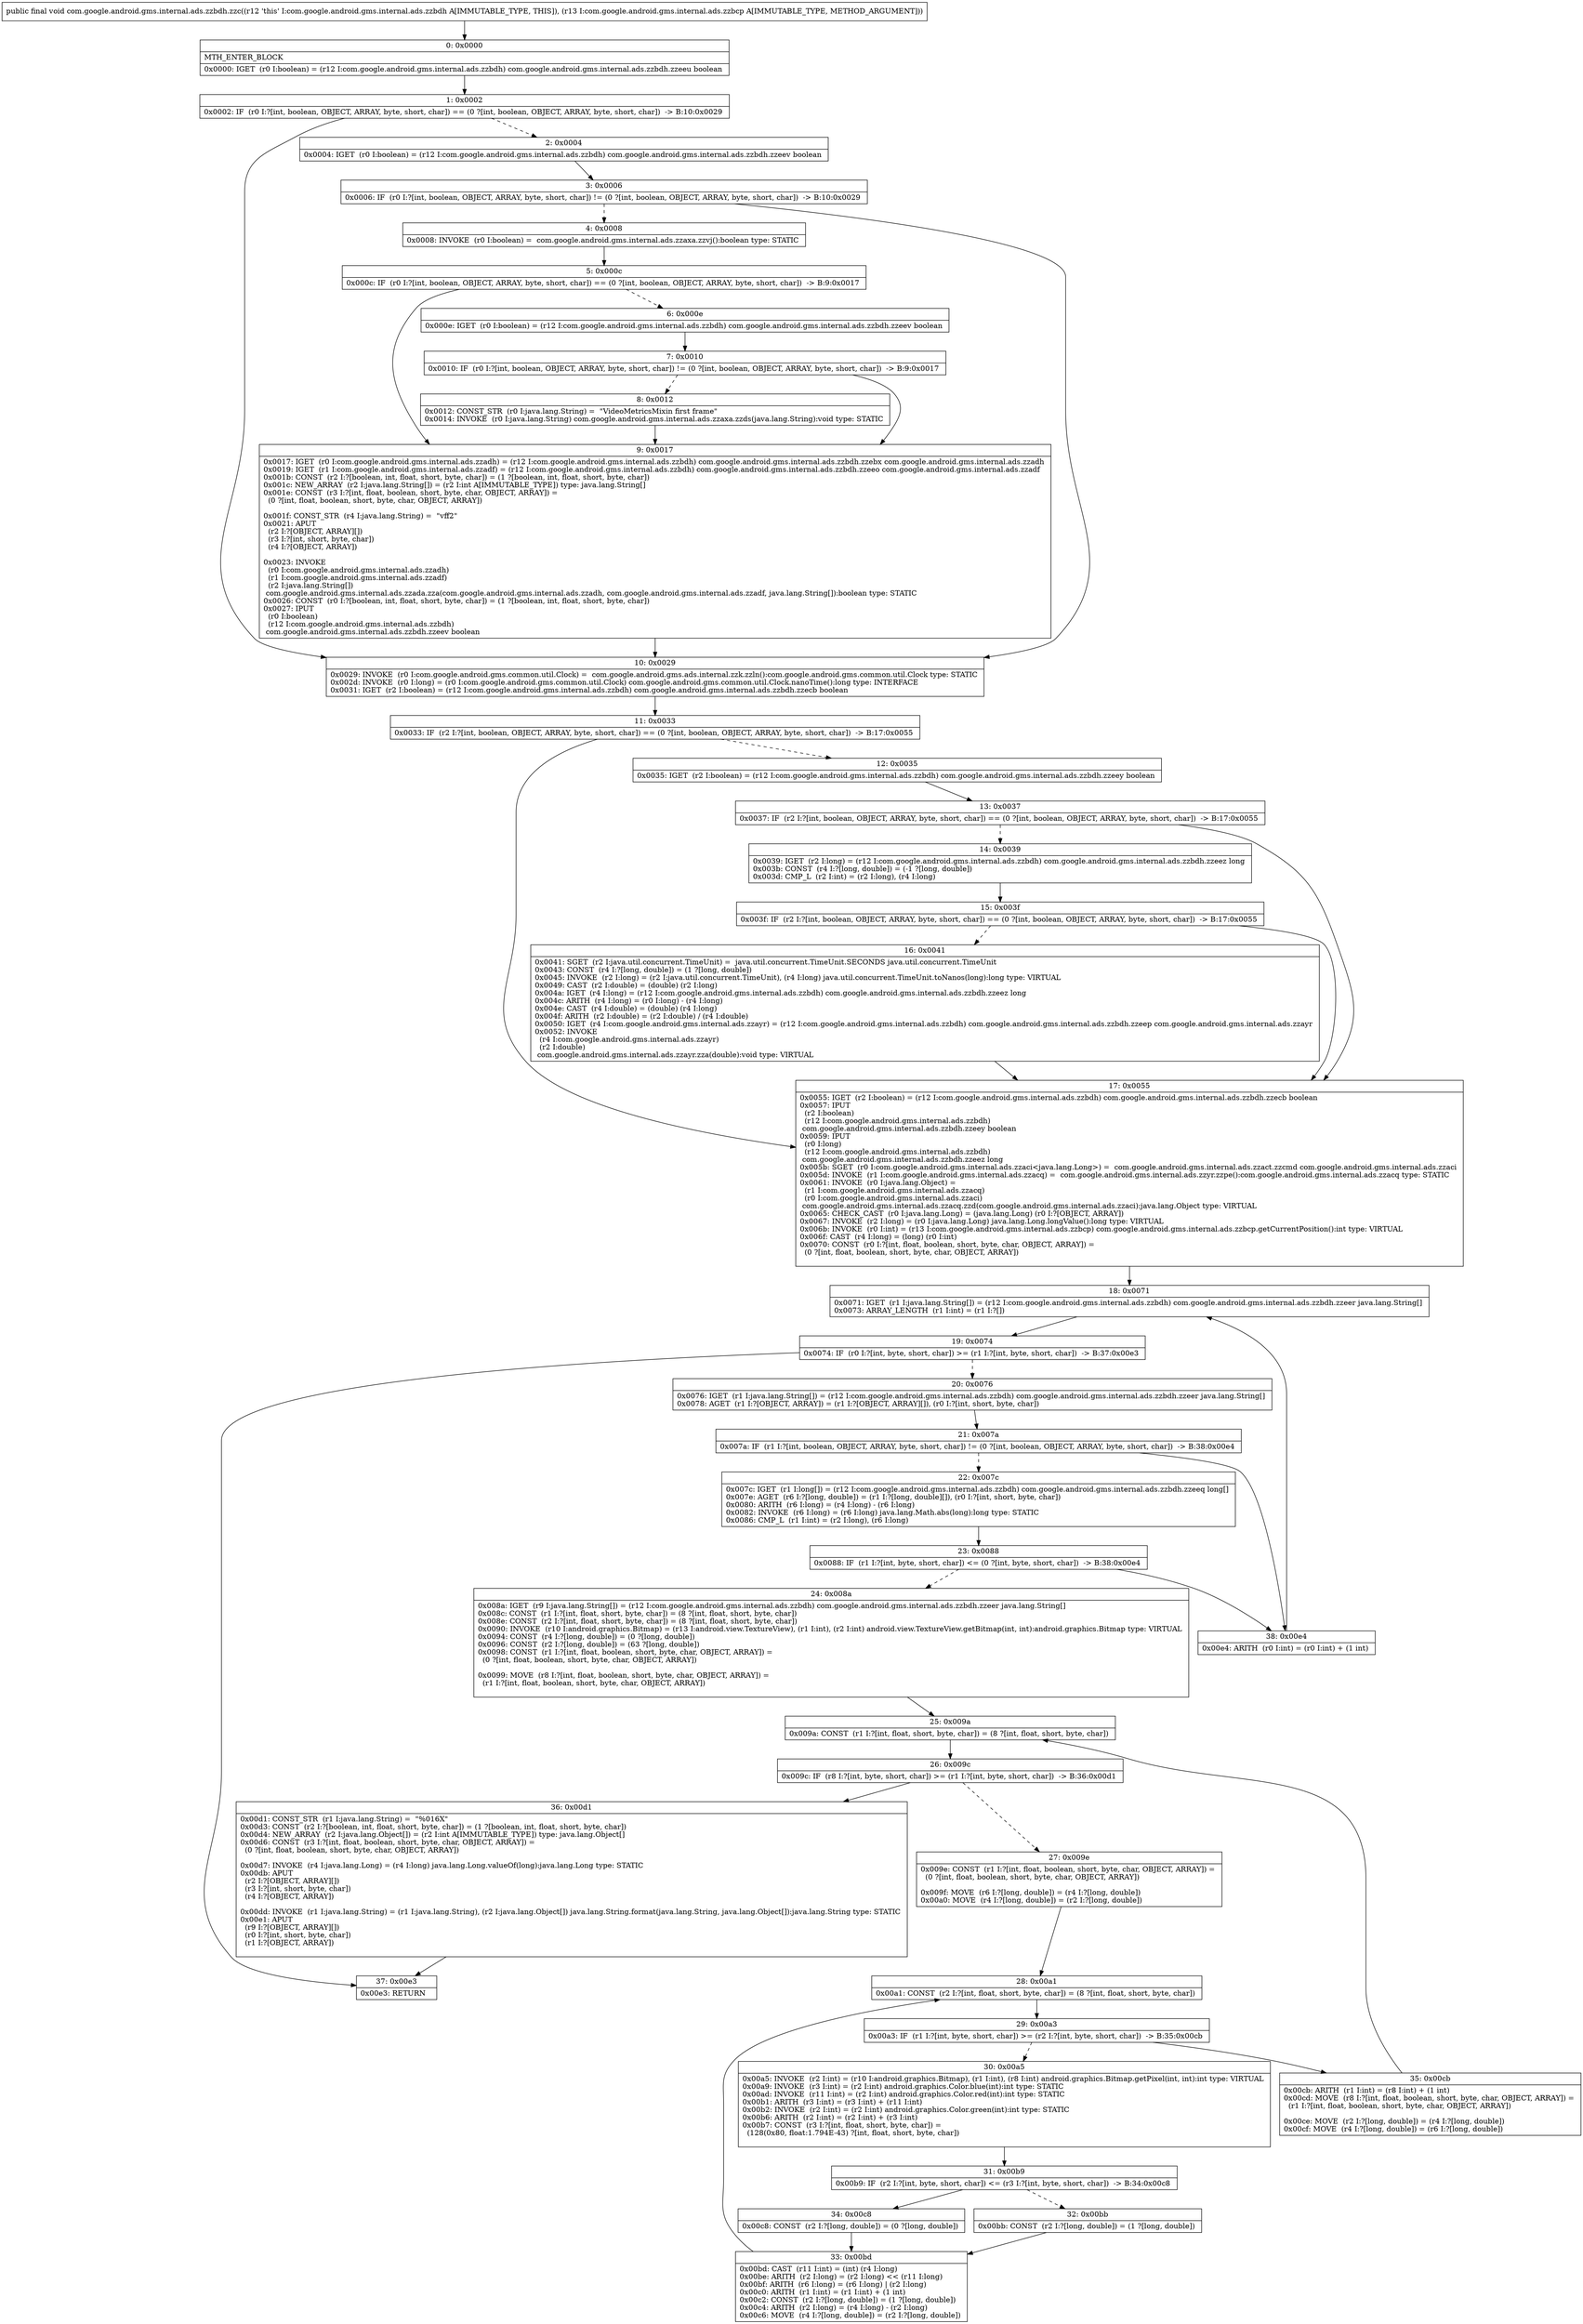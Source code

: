 digraph "CFG forcom.google.android.gms.internal.ads.zzbdh.zzc(Lcom\/google\/android\/gms\/internal\/ads\/zzbcp;)V" {
Node_0 [shape=record,label="{0\:\ 0x0000|MTH_ENTER_BLOCK\l|0x0000: IGET  (r0 I:boolean) = (r12 I:com.google.android.gms.internal.ads.zzbdh) com.google.android.gms.internal.ads.zzbdh.zzeeu boolean \l}"];
Node_1 [shape=record,label="{1\:\ 0x0002|0x0002: IF  (r0 I:?[int, boolean, OBJECT, ARRAY, byte, short, char]) == (0 ?[int, boolean, OBJECT, ARRAY, byte, short, char])  \-\> B:10:0x0029 \l}"];
Node_2 [shape=record,label="{2\:\ 0x0004|0x0004: IGET  (r0 I:boolean) = (r12 I:com.google.android.gms.internal.ads.zzbdh) com.google.android.gms.internal.ads.zzbdh.zzeev boolean \l}"];
Node_3 [shape=record,label="{3\:\ 0x0006|0x0006: IF  (r0 I:?[int, boolean, OBJECT, ARRAY, byte, short, char]) != (0 ?[int, boolean, OBJECT, ARRAY, byte, short, char])  \-\> B:10:0x0029 \l}"];
Node_4 [shape=record,label="{4\:\ 0x0008|0x0008: INVOKE  (r0 I:boolean) =  com.google.android.gms.internal.ads.zzaxa.zzvj():boolean type: STATIC \l}"];
Node_5 [shape=record,label="{5\:\ 0x000c|0x000c: IF  (r0 I:?[int, boolean, OBJECT, ARRAY, byte, short, char]) == (0 ?[int, boolean, OBJECT, ARRAY, byte, short, char])  \-\> B:9:0x0017 \l}"];
Node_6 [shape=record,label="{6\:\ 0x000e|0x000e: IGET  (r0 I:boolean) = (r12 I:com.google.android.gms.internal.ads.zzbdh) com.google.android.gms.internal.ads.zzbdh.zzeev boolean \l}"];
Node_7 [shape=record,label="{7\:\ 0x0010|0x0010: IF  (r0 I:?[int, boolean, OBJECT, ARRAY, byte, short, char]) != (0 ?[int, boolean, OBJECT, ARRAY, byte, short, char])  \-\> B:9:0x0017 \l}"];
Node_8 [shape=record,label="{8\:\ 0x0012|0x0012: CONST_STR  (r0 I:java.lang.String) =  \"VideoMetricsMixin first frame\" \l0x0014: INVOKE  (r0 I:java.lang.String) com.google.android.gms.internal.ads.zzaxa.zzds(java.lang.String):void type: STATIC \l}"];
Node_9 [shape=record,label="{9\:\ 0x0017|0x0017: IGET  (r0 I:com.google.android.gms.internal.ads.zzadh) = (r12 I:com.google.android.gms.internal.ads.zzbdh) com.google.android.gms.internal.ads.zzbdh.zzebx com.google.android.gms.internal.ads.zzadh \l0x0019: IGET  (r1 I:com.google.android.gms.internal.ads.zzadf) = (r12 I:com.google.android.gms.internal.ads.zzbdh) com.google.android.gms.internal.ads.zzbdh.zzeeo com.google.android.gms.internal.ads.zzadf \l0x001b: CONST  (r2 I:?[boolean, int, float, short, byte, char]) = (1 ?[boolean, int, float, short, byte, char]) \l0x001c: NEW_ARRAY  (r2 I:java.lang.String[]) = (r2 I:int A[IMMUTABLE_TYPE]) type: java.lang.String[] \l0x001e: CONST  (r3 I:?[int, float, boolean, short, byte, char, OBJECT, ARRAY]) = \l  (0 ?[int, float, boolean, short, byte, char, OBJECT, ARRAY])\l \l0x001f: CONST_STR  (r4 I:java.lang.String) =  \"vff2\" \l0x0021: APUT  \l  (r2 I:?[OBJECT, ARRAY][])\l  (r3 I:?[int, short, byte, char])\l  (r4 I:?[OBJECT, ARRAY])\l \l0x0023: INVOKE  \l  (r0 I:com.google.android.gms.internal.ads.zzadh)\l  (r1 I:com.google.android.gms.internal.ads.zzadf)\l  (r2 I:java.lang.String[])\l com.google.android.gms.internal.ads.zzada.zza(com.google.android.gms.internal.ads.zzadh, com.google.android.gms.internal.ads.zzadf, java.lang.String[]):boolean type: STATIC \l0x0026: CONST  (r0 I:?[boolean, int, float, short, byte, char]) = (1 ?[boolean, int, float, short, byte, char]) \l0x0027: IPUT  \l  (r0 I:boolean)\l  (r12 I:com.google.android.gms.internal.ads.zzbdh)\l com.google.android.gms.internal.ads.zzbdh.zzeev boolean \l}"];
Node_10 [shape=record,label="{10\:\ 0x0029|0x0029: INVOKE  (r0 I:com.google.android.gms.common.util.Clock) =  com.google.android.gms.ads.internal.zzk.zzln():com.google.android.gms.common.util.Clock type: STATIC \l0x002d: INVOKE  (r0 I:long) = (r0 I:com.google.android.gms.common.util.Clock) com.google.android.gms.common.util.Clock.nanoTime():long type: INTERFACE \l0x0031: IGET  (r2 I:boolean) = (r12 I:com.google.android.gms.internal.ads.zzbdh) com.google.android.gms.internal.ads.zzbdh.zzecb boolean \l}"];
Node_11 [shape=record,label="{11\:\ 0x0033|0x0033: IF  (r2 I:?[int, boolean, OBJECT, ARRAY, byte, short, char]) == (0 ?[int, boolean, OBJECT, ARRAY, byte, short, char])  \-\> B:17:0x0055 \l}"];
Node_12 [shape=record,label="{12\:\ 0x0035|0x0035: IGET  (r2 I:boolean) = (r12 I:com.google.android.gms.internal.ads.zzbdh) com.google.android.gms.internal.ads.zzbdh.zzeey boolean \l}"];
Node_13 [shape=record,label="{13\:\ 0x0037|0x0037: IF  (r2 I:?[int, boolean, OBJECT, ARRAY, byte, short, char]) == (0 ?[int, boolean, OBJECT, ARRAY, byte, short, char])  \-\> B:17:0x0055 \l}"];
Node_14 [shape=record,label="{14\:\ 0x0039|0x0039: IGET  (r2 I:long) = (r12 I:com.google.android.gms.internal.ads.zzbdh) com.google.android.gms.internal.ads.zzbdh.zzeez long \l0x003b: CONST  (r4 I:?[long, double]) = (\-1 ?[long, double]) \l0x003d: CMP_L  (r2 I:int) = (r2 I:long), (r4 I:long) \l}"];
Node_15 [shape=record,label="{15\:\ 0x003f|0x003f: IF  (r2 I:?[int, boolean, OBJECT, ARRAY, byte, short, char]) == (0 ?[int, boolean, OBJECT, ARRAY, byte, short, char])  \-\> B:17:0x0055 \l}"];
Node_16 [shape=record,label="{16\:\ 0x0041|0x0041: SGET  (r2 I:java.util.concurrent.TimeUnit) =  java.util.concurrent.TimeUnit.SECONDS java.util.concurrent.TimeUnit \l0x0043: CONST  (r4 I:?[long, double]) = (1 ?[long, double]) \l0x0045: INVOKE  (r2 I:long) = (r2 I:java.util.concurrent.TimeUnit), (r4 I:long) java.util.concurrent.TimeUnit.toNanos(long):long type: VIRTUAL \l0x0049: CAST  (r2 I:double) = (double) (r2 I:long) \l0x004a: IGET  (r4 I:long) = (r12 I:com.google.android.gms.internal.ads.zzbdh) com.google.android.gms.internal.ads.zzbdh.zzeez long \l0x004c: ARITH  (r4 I:long) = (r0 I:long) \- (r4 I:long) \l0x004e: CAST  (r4 I:double) = (double) (r4 I:long) \l0x004f: ARITH  (r2 I:double) = (r2 I:double) \/ (r4 I:double) \l0x0050: IGET  (r4 I:com.google.android.gms.internal.ads.zzayr) = (r12 I:com.google.android.gms.internal.ads.zzbdh) com.google.android.gms.internal.ads.zzbdh.zzeep com.google.android.gms.internal.ads.zzayr \l0x0052: INVOKE  \l  (r4 I:com.google.android.gms.internal.ads.zzayr)\l  (r2 I:double)\l com.google.android.gms.internal.ads.zzayr.zza(double):void type: VIRTUAL \l}"];
Node_17 [shape=record,label="{17\:\ 0x0055|0x0055: IGET  (r2 I:boolean) = (r12 I:com.google.android.gms.internal.ads.zzbdh) com.google.android.gms.internal.ads.zzbdh.zzecb boolean \l0x0057: IPUT  \l  (r2 I:boolean)\l  (r12 I:com.google.android.gms.internal.ads.zzbdh)\l com.google.android.gms.internal.ads.zzbdh.zzeey boolean \l0x0059: IPUT  \l  (r0 I:long)\l  (r12 I:com.google.android.gms.internal.ads.zzbdh)\l com.google.android.gms.internal.ads.zzbdh.zzeez long \l0x005b: SGET  (r0 I:com.google.android.gms.internal.ads.zzaci\<java.lang.Long\>) =  com.google.android.gms.internal.ads.zzact.zzcmd com.google.android.gms.internal.ads.zzaci \l0x005d: INVOKE  (r1 I:com.google.android.gms.internal.ads.zzacq) =  com.google.android.gms.internal.ads.zzyr.zzpe():com.google.android.gms.internal.ads.zzacq type: STATIC \l0x0061: INVOKE  (r0 I:java.lang.Object) = \l  (r1 I:com.google.android.gms.internal.ads.zzacq)\l  (r0 I:com.google.android.gms.internal.ads.zzaci)\l com.google.android.gms.internal.ads.zzacq.zzd(com.google.android.gms.internal.ads.zzaci):java.lang.Object type: VIRTUAL \l0x0065: CHECK_CAST  (r0 I:java.lang.Long) = (java.lang.Long) (r0 I:?[OBJECT, ARRAY]) \l0x0067: INVOKE  (r2 I:long) = (r0 I:java.lang.Long) java.lang.Long.longValue():long type: VIRTUAL \l0x006b: INVOKE  (r0 I:int) = (r13 I:com.google.android.gms.internal.ads.zzbcp) com.google.android.gms.internal.ads.zzbcp.getCurrentPosition():int type: VIRTUAL \l0x006f: CAST  (r4 I:long) = (long) (r0 I:int) \l0x0070: CONST  (r0 I:?[int, float, boolean, short, byte, char, OBJECT, ARRAY]) = \l  (0 ?[int, float, boolean, short, byte, char, OBJECT, ARRAY])\l \l}"];
Node_18 [shape=record,label="{18\:\ 0x0071|0x0071: IGET  (r1 I:java.lang.String[]) = (r12 I:com.google.android.gms.internal.ads.zzbdh) com.google.android.gms.internal.ads.zzbdh.zzeer java.lang.String[] \l0x0073: ARRAY_LENGTH  (r1 I:int) = (r1 I:?[]) \l}"];
Node_19 [shape=record,label="{19\:\ 0x0074|0x0074: IF  (r0 I:?[int, byte, short, char]) \>= (r1 I:?[int, byte, short, char])  \-\> B:37:0x00e3 \l}"];
Node_20 [shape=record,label="{20\:\ 0x0076|0x0076: IGET  (r1 I:java.lang.String[]) = (r12 I:com.google.android.gms.internal.ads.zzbdh) com.google.android.gms.internal.ads.zzbdh.zzeer java.lang.String[] \l0x0078: AGET  (r1 I:?[OBJECT, ARRAY]) = (r1 I:?[OBJECT, ARRAY][]), (r0 I:?[int, short, byte, char]) \l}"];
Node_21 [shape=record,label="{21\:\ 0x007a|0x007a: IF  (r1 I:?[int, boolean, OBJECT, ARRAY, byte, short, char]) != (0 ?[int, boolean, OBJECT, ARRAY, byte, short, char])  \-\> B:38:0x00e4 \l}"];
Node_22 [shape=record,label="{22\:\ 0x007c|0x007c: IGET  (r1 I:long[]) = (r12 I:com.google.android.gms.internal.ads.zzbdh) com.google.android.gms.internal.ads.zzbdh.zzeeq long[] \l0x007e: AGET  (r6 I:?[long, double]) = (r1 I:?[long, double][]), (r0 I:?[int, short, byte, char]) \l0x0080: ARITH  (r6 I:long) = (r4 I:long) \- (r6 I:long) \l0x0082: INVOKE  (r6 I:long) = (r6 I:long) java.lang.Math.abs(long):long type: STATIC \l0x0086: CMP_L  (r1 I:int) = (r2 I:long), (r6 I:long) \l}"];
Node_23 [shape=record,label="{23\:\ 0x0088|0x0088: IF  (r1 I:?[int, byte, short, char]) \<= (0 ?[int, byte, short, char])  \-\> B:38:0x00e4 \l}"];
Node_24 [shape=record,label="{24\:\ 0x008a|0x008a: IGET  (r9 I:java.lang.String[]) = (r12 I:com.google.android.gms.internal.ads.zzbdh) com.google.android.gms.internal.ads.zzbdh.zzeer java.lang.String[] \l0x008c: CONST  (r1 I:?[int, float, short, byte, char]) = (8 ?[int, float, short, byte, char]) \l0x008e: CONST  (r2 I:?[int, float, short, byte, char]) = (8 ?[int, float, short, byte, char]) \l0x0090: INVOKE  (r10 I:android.graphics.Bitmap) = (r13 I:android.view.TextureView), (r1 I:int), (r2 I:int) android.view.TextureView.getBitmap(int, int):android.graphics.Bitmap type: VIRTUAL \l0x0094: CONST  (r4 I:?[long, double]) = (0 ?[long, double]) \l0x0096: CONST  (r2 I:?[long, double]) = (63 ?[long, double]) \l0x0098: CONST  (r1 I:?[int, float, boolean, short, byte, char, OBJECT, ARRAY]) = \l  (0 ?[int, float, boolean, short, byte, char, OBJECT, ARRAY])\l \l0x0099: MOVE  (r8 I:?[int, float, boolean, short, byte, char, OBJECT, ARRAY]) = \l  (r1 I:?[int, float, boolean, short, byte, char, OBJECT, ARRAY])\l \l}"];
Node_25 [shape=record,label="{25\:\ 0x009a|0x009a: CONST  (r1 I:?[int, float, short, byte, char]) = (8 ?[int, float, short, byte, char]) \l}"];
Node_26 [shape=record,label="{26\:\ 0x009c|0x009c: IF  (r8 I:?[int, byte, short, char]) \>= (r1 I:?[int, byte, short, char])  \-\> B:36:0x00d1 \l}"];
Node_27 [shape=record,label="{27\:\ 0x009e|0x009e: CONST  (r1 I:?[int, float, boolean, short, byte, char, OBJECT, ARRAY]) = \l  (0 ?[int, float, boolean, short, byte, char, OBJECT, ARRAY])\l \l0x009f: MOVE  (r6 I:?[long, double]) = (r4 I:?[long, double]) \l0x00a0: MOVE  (r4 I:?[long, double]) = (r2 I:?[long, double]) \l}"];
Node_28 [shape=record,label="{28\:\ 0x00a1|0x00a1: CONST  (r2 I:?[int, float, short, byte, char]) = (8 ?[int, float, short, byte, char]) \l}"];
Node_29 [shape=record,label="{29\:\ 0x00a3|0x00a3: IF  (r1 I:?[int, byte, short, char]) \>= (r2 I:?[int, byte, short, char])  \-\> B:35:0x00cb \l}"];
Node_30 [shape=record,label="{30\:\ 0x00a5|0x00a5: INVOKE  (r2 I:int) = (r10 I:android.graphics.Bitmap), (r1 I:int), (r8 I:int) android.graphics.Bitmap.getPixel(int, int):int type: VIRTUAL \l0x00a9: INVOKE  (r3 I:int) = (r2 I:int) android.graphics.Color.blue(int):int type: STATIC \l0x00ad: INVOKE  (r11 I:int) = (r2 I:int) android.graphics.Color.red(int):int type: STATIC \l0x00b1: ARITH  (r3 I:int) = (r3 I:int) + (r11 I:int) \l0x00b2: INVOKE  (r2 I:int) = (r2 I:int) android.graphics.Color.green(int):int type: STATIC \l0x00b6: ARITH  (r2 I:int) = (r2 I:int) + (r3 I:int) \l0x00b7: CONST  (r3 I:?[int, float, short, byte, char]) = \l  (128(0x80, float:1.794E\-43) ?[int, float, short, byte, char])\l \l}"];
Node_31 [shape=record,label="{31\:\ 0x00b9|0x00b9: IF  (r2 I:?[int, byte, short, char]) \<= (r3 I:?[int, byte, short, char])  \-\> B:34:0x00c8 \l}"];
Node_32 [shape=record,label="{32\:\ 0x00bb|0x00bb: CONST  (r2 I:?[long, double]) = (1 ?[long, double]) \l}"];
Node_33 [shape=record,label="{33\:\ 0x00bd|0x00bd: CAST  (r11 I:int) = (int) (r4 I:long) \l0x00be: ARITH  (r2 I:long) = (r2 I:long) \<\< (r11 I:long) \l0x00bf: ARITH  (r6 I:long) = (r6 I:long) \| (r2 I:long) \l0x00c0: ARITH  (r1 I:int) = (r1 I:int) + (1 int) \l0x00c2: CONST  (r2 I:?[long, double]) = (1 ?[long, double]) \l0x00c4: ARITH  (r2 I:long) = (r4 I:long) \- (r2 I:long) \l0x00c6: MOVE  (r4 I:?[long, double]) = (r2 I:?[long, double]) \l}"];
Node_34 [shape=record,label="{34\:\ 0x00c8|0x00c8: CONST  (r2 I:?[long, double]) = (0 ?[long, double]) \l}"];
Node_35 [shape=record,label="{35\:\ 0x00cb|0x00cb: ARITH  (r1 I:int) = (r8 I:int) + (1 int) \l0x00cd: MOVE  (r8 I:?[int, float, boolean, short, byte, char, OBJECT, ARRAY]) = \l  (r1 I:?[int, float, boolean, short, byte, char, OBJECT, ARRAY])\l \l0x00ce: MOVE  (r2 I:?[long, double]) = (r4 I:?[long, double]) \l0x00cf: MOVE  (r4 I:?[long, double]) = (r6 I:?[long, double]) \l}"];
Node_36 [shape=record,label="{36\:\ 0x00d1|0x00d1: CONST_STR  (r1 I:java.lang.String) =  \"%016X\" \l0x00d3: CONST  (r2 I:?[boolean, int, float, short, byte, char]) = (1 ?[boolean, int, float, short, byte, char]) \l0x00d4: NEW_ARRAY  (r2 I:java.lang.Object[]) = (r2 I:int A[IMMUTABLE_TYPE]) type: java.lang.Object[] \l0x00d6: CONST  (r3 I:?[int, float, boolean, short, byte, char, OBJECT, ARRAY]) = \l  (0 ?[int, float, boolean, short, byte, char, OBJECT, ARRAY])\l \l0x00d7: INVOKE  (r4 I:java.lang.Long) = (r4 I:long) java.lang.Long.valueOf(long):java.lang.Long type: STATIC \l0x00db: APUT  \l  (r2 I:?[OBJECT, ARRAY][])\l  (r3 I:?[int, short, byte, char])\l  (r4 I:?[OBJECT, ARRAY])\l \l0x00dd: INVOKE  (r1 I:java.lang.String) = (r1 I:java.lang.String), (r2 I:java.lang.Object[]) java.lang.String.format(java.lang.String, java.lang.Object[]):java.lang.String type: STATIC \l0x00e1: APUT  \l  (r9 I:?[OBJECT, ARRAY][])\l  (r0 I:?[int, short, byte, char])\l  (r1 I:?[OBJECT, ARRAY])\l \l}"];
Node_37 [shape=record,label="{37\:\ 0x00e3|0x00e3: RETURN   \l}"];
Node_38 [shape=record,label="{38\:\ 0x00e4|0x00e4: ARITH  (r0 I:int) = (r0 I:int) + (1 int) \l}"];
MethodNode[shape=record,label="{public final void com.google.android.gms.internal.ads.zzbdh.zzc((r12 'this' I:com.google.android.gms.internal.ads.zzbdh A[IMMUTABLE_TYPE, THIS]), (r13 I:com.google.android.gms.internal.ads.zzbcp A[IMMUTABLE_TYPE, METHOD_ARGUMENT])) }"];
MethodNode -> Node_0;
Node_0 -> Node_1;
Node_1 -> Node_2[style=dashed];
Node_1 -> Node_10;
Node_2 -> Node_3;
Node_3 -> Node_4[style=dashed];
Node_3 -> Node_10;
Node_4 -> Node_5;
Node_5 -> Node_6[style=dashed];
Node_5 -> Node_9;
Node_6 -> Node_7;
Node_7 -> Node_8[style=dashed];
Node_7 -> Node_9;
Node_8 -> Node_9;
Node_9 -> Node_10;
Node_10 -> Node_11;
Node_11 -> Node_12[style=dashed];
Node_11 -> Node_17;
Node_12 -> Node_13;
Node_13 -> Node_14[style=dashed];
Node_13 -> Node_17;
Node_14 -> Node_15;
Node_15 -> Node_16[style=dashed];
Node_15 -> Node_17;
Node_16 -> Node_17;
Node_17 -> Node_18;
Node_18 -> Node_19;
Node_19 -> Node_20[style=dashed];
Node_19 -> Node_37;
Node_20 -> Node_21;
Node_21 -> Node_22[style=dashed];
Node_21 -> Node_38;
Node_22 -> Node_23;
Node_23 -> Node_24[style=dashed];
Node_23 -> Node_38;
Node_24 -> Node_25;
Node_25 -> Node_26;
Node_26 -> Node_27[style=dashed];
Node_26 -> Node_36;
Node_27 -> Node_28;
Node_28 -> Node_29;
Node_29 -> Node_30[style=dashed];
Node_29 -> Node_35;
Node_30 -> Node_31;
Node_31 -> Node_32[style=dashed];
Node_31 -> Node_34;
Node_32 -> Node_33;
Node_33 -> Node_28;
Node_34 -> Node_33;
Node_35 -> Node_25;
Node_36 -> Node_37;
Node_38 -> Node_18;
}

